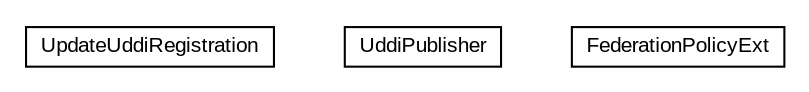 #!/usr/local/bin/dot
#
# Class diagram 
# Generated by UMLGraph version R5_6-24-gf6e263 (http://www.umlgraph.org/)
#

digraph G {
	edge [fontname="arial",fontsize=10,labelfontname="arial",labelfontsize=10];
	node [fontname="arial",fontsize=10,shape=plaintext];
	nodesep=0.25;
	ranksep=0.5;
	// org.miloss.fgsms.uddipub.UpdateUddiRegistration
	c64517 [label=<<table title="org.miloss.fgsms.uddipub.UpdateUddiRegistration" border="0" cellborder="1" cellspacing="0" cellpadding="2" port="p" href="./UpdateUddiRegistration.html">
		<tr><td><table border="0" cellspacing="0" cellpadding="1">
<tr><td align="center" balign="center"> UpdateUddiRegistration </td></tr>
		</table></td></tr>
		</table>>, URL="./UpdateUddiRegistration.html", fontname="arial", fontcolor="black", fontsize=10.0];
	// org.miloss.fgsms.uddipub.UddiPublisher
	c64518 [label=<<table title="org.miloss.fgsms.uddipub.UddiPublisher" border="0" cellborder="1" cellspacing="0" cellpadding="2" port="p" href="./UddiPublisher.html">
		<tr><td><table border="0" cellspacing="0" cellpadding="1">
<tr><td align="center" balign="center"> UddiPublisher </td></tr>
		</table></td></tr>
		</table>>, URL="./UddiPublisher.html", fontname="arial", fontcolor="black", fontsize=10.0];
	// org.miloss.fgsms.uddipub.FederationPolicyExt
	c64519 [label=<<table title="org.miloss.fgsms.uddipub.FederationPolicyExt" border="0" cellborder="1" cellspacing="0" cellpadding="2" port="p" href="./FederationPolicyExt.html">
		<tr><td><table border="0" cellspacing="0" cellpadding="1">
<tr><td align="center" balign="center"> FederationPolicyExt </td></tr>
		</table></td></tr>
		</table>>, URL="./FederationPolicyExt.html", fontname="arial", fontcolor="black", fontsize=10.0];
}

